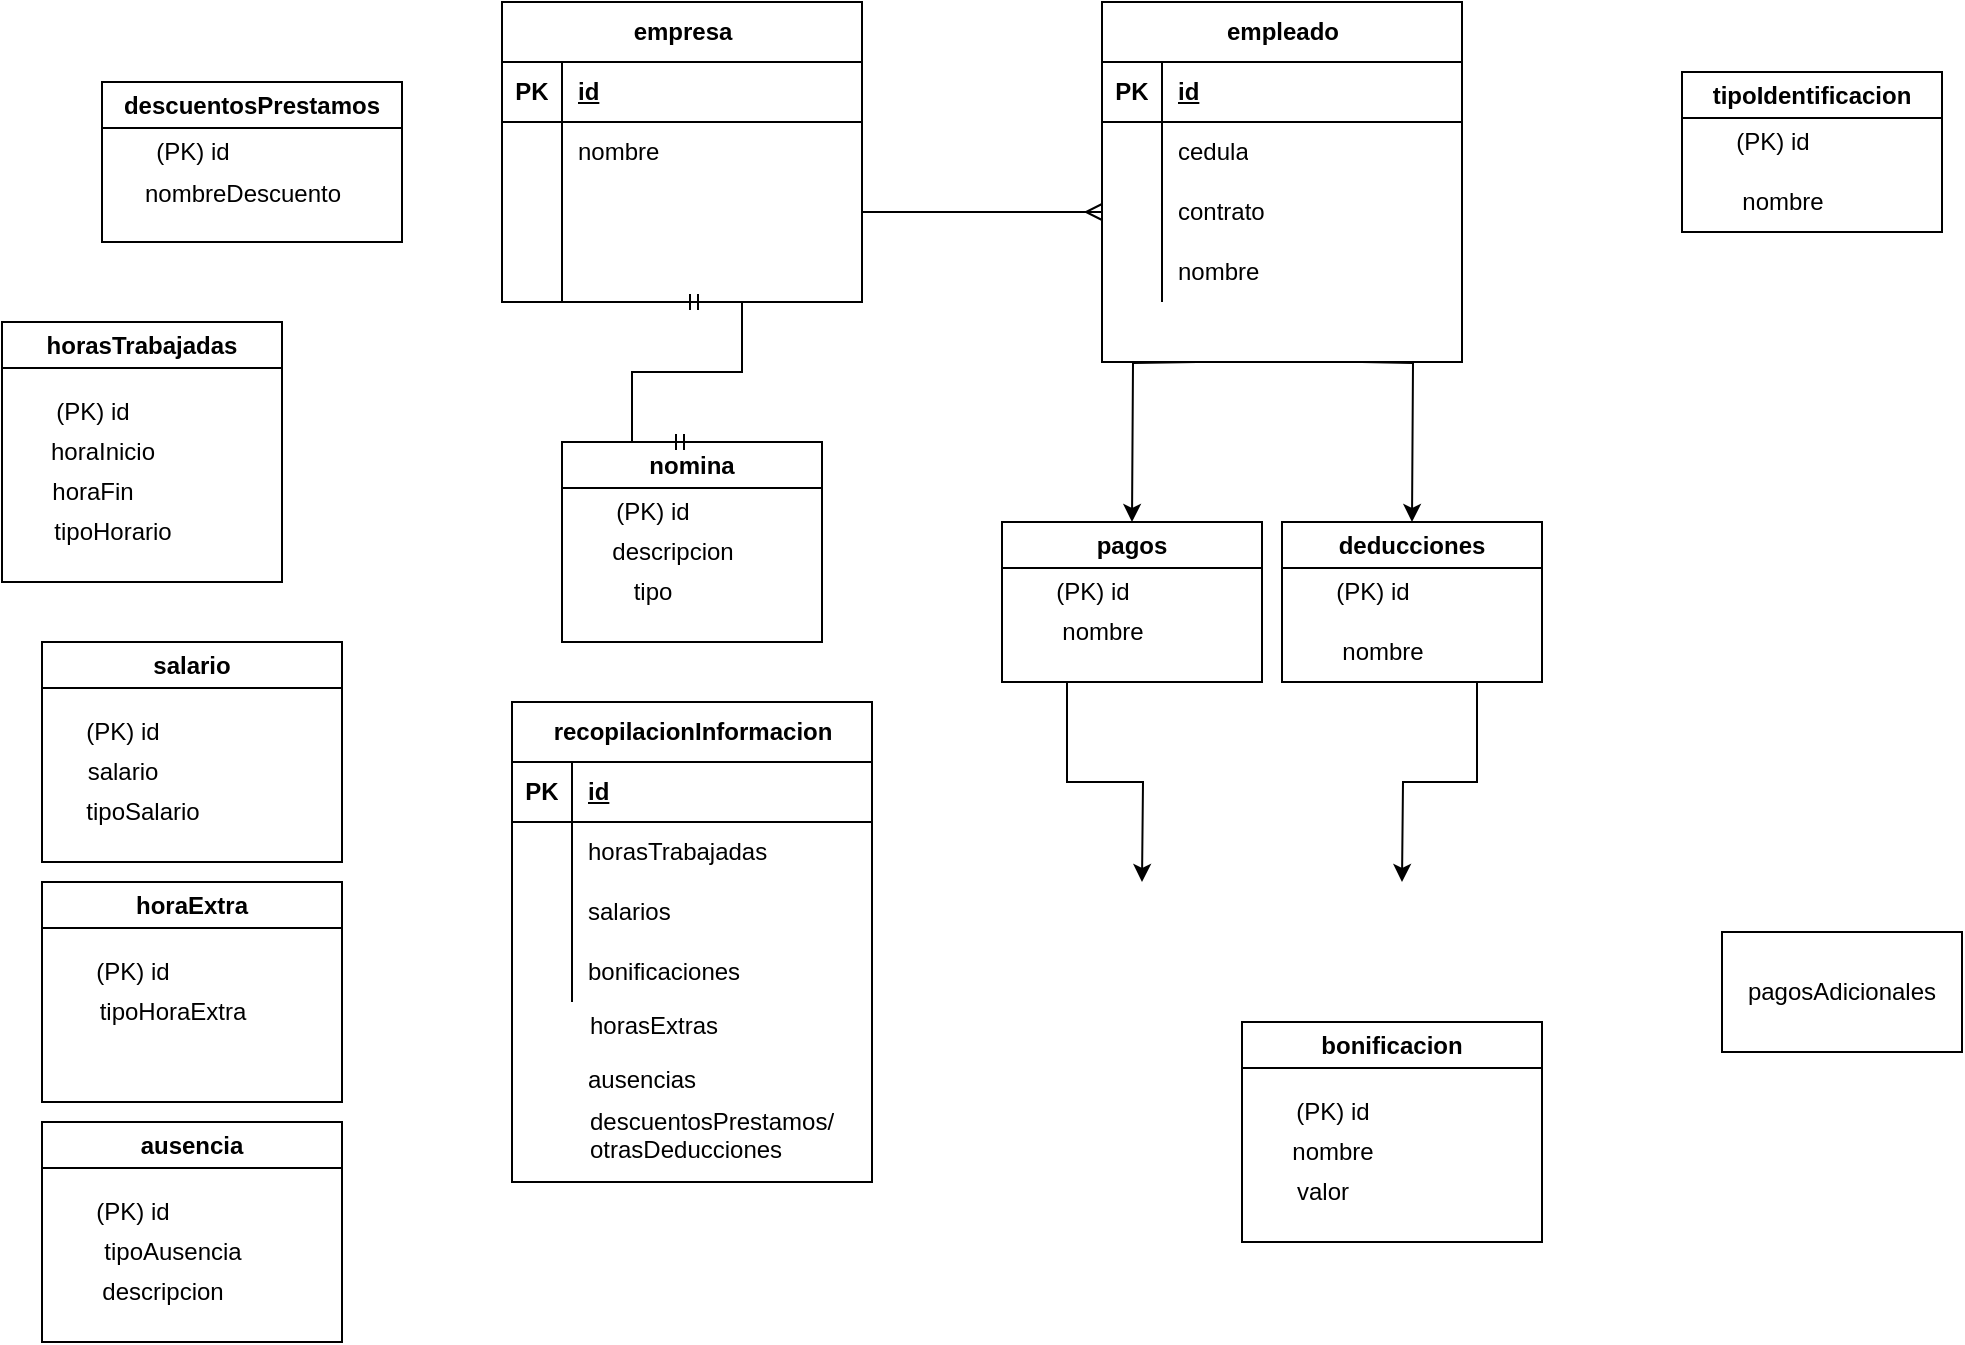 <mxfile version="21.7.1" type="github">
  <diagram name="Page-1" id="VHcLN4SMKUu-ofED9eXl">
    <mxGraphModel dx="1022" dy="1758" grid="1" gridSize="10" guides="1" tooltips="1" connect="1" arrows="1" fold="1" page="1" pageScale="1" pageWidth="850" pageHeight="1100" math="0" shadow="0">
      <root>
        <mxCell id="0" />
        <mxCell id="1" parent="0" />
        <mxCell id="JGTxiaLCYtGQJOwVg4x5-11" style="edgeStyle=orthogonalEdgeStyle;rounded=0;orthogonalLoop=1;jettySize=auto;html=1;exitX=0.25;exitY=1;exitDx=0;exitDy=0;entryX=0.5;entryY=0;entryDx=0;entryDy=0;" parent="1" edge="1">
          <mxGeometry relative="1" as="geometry">
            <mxPoint x="647.5" y="160" as="sourcePoint" />
            <mxPoint x="615" y="240" as="targetPoint" />
          </mxGeometry>
        </mxCell>
        <mxCell id="JGTxiaLCYtGQJOwVg4x5-12" style="edgeStyle=orthogonalEdgeStyle;rounded=0;orthogonalLoop=1;jettySize=auto;html=1;entryX=0.5;entryY=0;entryDx=0;entryDy=0;" parent="1" edge="1">
          <mxGeometry relative="1" as="geometry">
            <mxPoint x="730" y="160" as="sourcePoint" />
            <mxPoint x="755" y="240" as="targetPoint" />
          </mxGeometry>
        </mxCell>
        <mxCell id="JGTxiaLCYtGQJOwVg4x5-13" value="pagosAdicionales" style="rounded=0;whiteSpace=wrap;html=1;" parent="1" vertex="1">
          <mxGeometry x="910" y="445" width="120" height="60" as="geometry" />
        </mxCell>
        <mxCell id="lwzCmDl-040L7prPzngx-3" value="horasTrabajadas" style="swimlane;whiteSpace=wrap;html=1;" parent="1" vertex="1">
          <mxGeometry x="50" y="140" width="140" height="130" as="geometry" />
        </mxCell>
        <mxCell id="lwzCmDl-040L7prPzngx-5" value="(PK) id" style="text;html=1;align=center;verticalAlign=middle;resizable=0;points=[];autosize=1;strokeColor=none;fillColor=none;" parent="lwzCmDl-040L7prPzngx-3" vertex="1">
          <mxGeometry x="15" y="30" width="60" height="30" as="geometry" />
        </mxCell>
        <mxCell id="lwzCmDl-040L7prPzngx-7" value="tipoHorario" style="text;html=1;align=center;verticalAlign=middle;resizable=0;points=[];autosize=1;strokeColor=none;fillColor=none;" parent="lwzCmDl-040L7prPzngx-3" vertex="1">
          <mxGeometry x="15" y="90" width="80" height="30" as="geometry" />
        </mxCell>
        <mxCell id="lwzCmDl-040L7prPzngx-12" value="horaInicio" style="text;html=1;align=center;verticalAlign=middle;resizable=0;points=[];autosize=1;strokeColor=none;fillColor=none;" parent="lwzCmDl-040L7prPzngx-3" vertex="1">
          <mxGeometry x="10" y="50" width="80" height="30" as="geometry" />
        </mxCell>
        <mxCell id="lwzCmDl-040L7prPzngx-13" value="horaFin" style="text;html=1;align=center;verticalAlign=middle;resizable=0;points=[];autosize=1;strokeColor=none;fillColor=none;" parent="lwzCmDl-040L7prPzngx-3" vertex="1">
          <mxGeometry x="15" y="70" width="60" height="30" as="geometry" />
        </mxCell>
        <mxCell id="lwzCmDl-040L7prPzngx-4" value="salario" style="swimlane;whiteSpace=wrap;html=1;" parent="1" vertex="1">
          <mxGeometry x="70" y="300" width="150" height="110" as="geometry" />
        </mxCell>
        <mxCell id="lwzCmDl-040L7prPzngx-9" value="salario" style="text;html=1;align=center;verticalAlign=middle;resizable=0;points=[];autosize=1;strokeColor=none;fillColor=none;" parent="lwzCmDl-040L7prPzngx-4" vertex="1">
          <mxGeometry x="10" y="50" width="60" height="30" as="geometry" />
        </mxCell>
        <mxCell id="lwzCmDl-040L7prPzngx-10" value="(PK) id" style="text;html=1;align=center;verticalAlign=middle;resizable=0;points=[];autosize=1;strokeColor=none;fillColor=none;" parent="lwzCmDl-040L7prPzngx-4" vertex="1">
          <mxGeometry x="10" y="30" width="60" height="30" as="geometry" />
        </mxCell>
        <mxCell id="lwzCmDl-040L7prPzngx-11" value="tipoSalario" style="text;html=1;align=center;verticalAlign=middle;resizable=0;points=[];autosize=1;strokeColor=none;fillColor=none;" parent="lwzCmDl-040L7prPzngx-4" vertex="1">
          <mxGeometry x="10" y="70" width="80" height="30" as="geometry" />
        </mxCell>
        <mxCell id="lwzCmDl-040L7prPzngx-14" value="bonificacion" style="swimlane;whiteSpace=wrap;html=1;startSize=23;" parent="1" vertex="1">
          <mxGeometry x="670" y="490" width="150" height="110" as="geometry" />
        </mxCell>
        <mxCell id="lwzCmDl-040L7prPzngx-15" value="nombre" style="text;html=1;align=center;verticalAlign=middle;resizable=0;points=[];autosize=1;strokeColor=none;fillColor=none;" parent="lwzCmDl-040L7prPzngx-14" vertex="1">
          <mxGeometry x="15" y="50" width="60" height="30" as="geometry" />
        </mxCell>
        <mxCell id="lwzCmDl-040L7prPzngx-16" value="(PK) id" style="text;html=1;align=center;verticalAlign=middle;resizable=0;points=[];autosize=1;strokeColor=none;fillColor=none;" parent="lwzCmDl-040L7prPzngx-14" vertex="1">
          <mxGeometry x="15" y="30" width="60" height="30" as="geometry" />
        </mxCell>
        <mxCell id="lwzCmDl-040L7prPzngx-17" value="valor" style="text;html=1;align=center;verticalAlign=middle;resizable=0;points=[];autosize=1;strokeColor=none;fillColor=none;" parent="lwzCmDl-040L7prPzngx-14" vertex="1">
          <mxGeometry x="15" y="70" width="50" height="30" as="geometry" />
        </mxCell>
        <mxCell id="lwzCmDl-040L7prPzngx-18" value="horaExtra" style="swimlane;whiteSpace=wrap;html=1;startSize=23;" parent="1" vertex="1">
          <mxGeometry x="70" y="420" width="150" height="110" as="geometry" />
        </mxCell>
        <mxCell id="lwzCmDl-040L7prPzngx-19" value="tipoHoraExtra" style="text;html=1;align=center;verticalAlign=middle;resizable=0;points=[];autosize=1;strokeColor=none;fillColor=none;" parent="lwzCmDl-040L7prPzngx-18" vertex="1">
          <mxGeometry x="15" y="50" width="100" height="30" as="geometry" />
        </mxCell>
        <mxCell id="lwzCmDl-040L7prPzngx-20" value="(PK) id" style="text;html=1;align=center;verticalAlign=middle;resizable=0;points=[];autosize=1;strokeColor=none;fillColor=none;" parent="lwzCmDl-040L7prPzngx-18" vertex="1">
          <mxGeometry x="15" y="30" width="60" height="30" as="geometry" />
        </mxCell>
        <mxCell id="lwzCmDl-040L7prPzngx-28" value="tipoIdentificacion" style="swimlane;whiteSpace=wrap;html=1;startSize=23;" parent="1" vertex="1">
          <mxGeometry x="890" y="15" width="130" height="80" as="geometry" />
        </mxCell>
        <mxCell id="lwzCmDl-040L7prPzngx-30" value="(PK) id" style="text;html=1;align=center;verticalAlign=middle;resizable=0;points=[];autosize=1;strokeColor=none;fillColor=none;" parent="lwzCmDl-040L7prPzngx-28" vertex="1">
          <mxGeometry x="15" y="20" width="60" height="30" as="geometry" />
        </mxCell>
        <mxCell id="lwzCmDl-040L7prPzngx-31" value="nombre" style="text;html=1;align=center;verticalAlign=middle;resizable=0;points=[];autosize=1;strokeColor=none;fillColor=none;" parent="lwzCmDl-040L7prPzngx-28" vertex="1">
          <mxGeometry x="20" y="50" width="60" height="30" as="geometry" />
        </mxCell>
        <mxCell id="lLG38MTECN1gAV0qsMdm-7" style="edgeStyle=orthogonalEdgeStyle;rounded=0;orthogonalLoop=1;jettySize=auto;html=1;exitX=0.25;exitY=1;exitDx=0;exitDy=0;entryX=0;entryY=0.5;entryDx=0;entryDy=0;" edge="1" parent="1" source="lwzCmDl-040L7prPzngx-36">
          <mxGeometry relative="1" as="geometry">
            <mxPoint x="620" y="420" as="targetPoint" />
          </mxGeometry>
        </mxCell>
        <mxCell id="lwzCmDl-040L7prPzngx-36" value="pagos" style="swimlane;whiteSpace=wrap;html=1;startSize=23;" parent="1" vertex="1">
          <mxGeometry x="550" y="240" width="130" height="80" as="geometry" />
        </mxCell>
        <mxCell id="lwzCmDl-040L7prPzngx-37" value="(PK) id" style="text;html=1;align=center;verticalAlign=middle;resizable=0;points=[];autosize=1;strokeColor=none;fillColor=none;" parent="lwzCmDl-040L7prPzngx-36" vertex="1">
          <mxGeometry x="15" y="20" width="60" height="30" as="geometry" />
        </mxCell>
        <mxCell id="lwzCmDl-040L7prPzngx-38" value="nombre" style="text;html=1;align=center;verticalAlign=middle;resizable=0;points=[];autosize=1;strokeColor=none;fillColor=none;" parent="lwzCmDl-040L7prPzngx-36" vertex="1">
          <mxGeometry x="20" y="40" width="60" height="30" as="geometry" />
        </mxCell>
        <mxCell id="lLG38MTECN1gAV0qsMdm-8" style="edgeStyle=orthogonalEdgeStyle;rounded=0;orthogonalLoop=1;jettySize=auto;html=1;exitX=0.75;exitY=1;exitDx=0;exitDy=0;entryX=1;entryY=0.5;entryDx=0;entryDy=0;" edge="1" parent="1" source="lwzCmDl-040L7prPzngx-39">
          <mxGeometry relative="1" as="geometry">
            <mxPoint x="750" y="420" as="targetPoint" />
          </mxGeometry>
        </mxCell>
        <mxCell id="lwzCmDl-040L7prPzngx-39" value="deducciones" style="swimlane;whiteSpace=wrap;html=1;startSize=23;" parent="1" vertex="1">
          <mxGeometry x="690" y="240" width="130" height="80" as="geometry" />
        </mxCell>
        <mxCell id="lwzCmDl-040L7prPzngx-40" value="(PK) id" style="text;html=1;align=center;verticalAlign=middle;resizable=0;points=[];autosize=1;strokeColor=none;fillColor=none;" parent="lwzCmDl-040L7prPzngx-39" vertex="1">
          <mxGeometry x="15" y="20" width="60" height="30" as="geometry" />
        </mxCell>
        <mxCell id="lwzCmDl-040L7prPzngx-41" value="nombre" style="text;html=1;align=center;verticalAlign=middle;resizable=0;points=[];autosize=1;strokeColor=none;fillColor=none;" parent="lwzCmDl-040L7prPzngx-39" vertex="1">
          <mxGeometry x="20" y="50" width="60" height="30" as="geometry" />
        </mxCell>
        <mxCell id="lwzCmDl-040L7prPzngx-45" value="ausencia" style="swimlane;whiteSpace=wrap;html=1;startSize=23;" parent="1" vertex="1">
          <mxGeometry x="70" y="540" width="150" height="110" as="geometry" />
        </mxCell>
        <mxCell id="lwzCmDl-040L7prPzngx-46" value="tipoAusencia" style="text;html=1;align=center;verticalAlign=middle;resizable=0;points=[];autosize=1;strokeColor=none;fillColor=none;" parent="lwzCmDl-040L7prPzngx-45" vertex="1">
          <mxGeometry x="20" y="50" width="90" height="30" as="geometry" />
        </mxCell>
        <mxCell id="lwzCmDl-040L7prPzngx-47" value="(PK) id" style="text;html=1;align=center;verticalAlign=middle;resizable=0;points=[];autosize=1;strokeColor=none;fillColor=none;" parent="lwzCmDl-040L7prPzngx-45" vertex="1">
          <mxGeometry x="15" y="30" width="60" height="30" as="geometry" />
        </mxCell>
        <mxCell id="lwzCmDl-040L7prPzngx-48" value="descripcion" style="text;html=1;align=center;verticalAlign=middle;resizable=0;points=[];autosize=1;strokeColor=none;fillColor=none;" parent="lwzCmDl-040L7prPzngx-45" vertex="1">
          <mxGeometry x="20" y="70" width="80" height="30" as="geometry" />
        </mxCell>
        <mxCell id="lLG38MTECN1gAV0qsMdm-1" value="descuentosPrestamos" style="swimlane;whiteSpace=wrap;html=1;startSize=23;" vertex="1" parent="1">
          <mxGeometry x="100" y="20" width="150" height="80" as="geometry" />
        </mxCell>
        <mxCell id="lLG38MTECN1gAV0qsMdm-2" value="(PK) id" style="text;html=1;align=center;verticalAlign=middle;resizable=0;points=[];autosize=1;strokeColor=none;fillColor=none;" vertex="1" parent="lLG38MTECN1gAV0qsMdm-1">
          <mxGeometry x="15" y="20" width="60" height="30" as="geometry" />
        </mxCell>
        <mxCell id="lLG38MTECN1gAV0qsMdm-3" value="nombreDescuento" style="text;html=1;align=center;verticalAlign=middle;resizable=0;points=[];autosize=1;strokeColor=none;fillColor=none;" vertex="1" parent="lLG38MTECN1gAV0qsMdm-1">
          <mxGeometry x="10" y="41" width="120" height="30" as="geometry" />
        </mxCell>
        <mxCell id="lLG38MTECN1gAV0qsMdm-9" value="empleado" style="shape=table;startSize=30;container=1;collapsible=1;childLayout=tableLayout;fixedRows=1;rowLines=0;fontStyle=1;align=center;resizeLast=1;html=1;" vertex="1" parent="1">
          <mxGeometry x="600" y="-20" width="180" height="180" as="geometry" />
        </mxCell>
        <mxCell id="lLG38MTECN1gAV0qsMdm-10" value="" style="shape=tableRow;horizontal=0;startSize=0;swimlaneHead=0;swimlaneBody=0;fillColor=none;collapsible=0;dropTarget=0;points=[[0,0.5],[1,0.5]];portConstraint=eastwest;top=0;left=0;right=0;bottom=1;" vertex="1" parent="lLG38MTECN1gAV0qsMdm-9">
          <mxGeometry y="30" width="180" height="30" as="geometry" />
        </mxCell>
        <mxCell id="lLG38MTECN1gAV0qsMdm-11" value="PK" style="shape=partialRectangle;connectable=0;fillColor=none;top=0;left=0;bottom=0;right=0;fontStyle=1;overflow=hidden;whiteSpace=wrap;html=1;" vertex="1" parent="lLG38MTECN1gAV0qsMdm-10">
          <mxGeometry width="30" height="30" as="geometry">
            <mxRectangle width="30" height="30" as="alternateBounds" />
          </mxGeometry>
        </mxCell>
        <mxCell id="lLG38MTECN1gAV0qsMdm-12" value="id" style="shape=partialRectangle;connectable=0;fillColor=none;top=0;left=0;bottom=0;right=0;align=left;spacingLeft=6;fontStyle=5;overflow=hidden;whiteSpace=wrap;html=1;" vertex="1" parent="lLG38MTECN1gAV0qsMdm-10">
          <mxGeometry x="30" width="150" height="30" as="geometry">
            <mxRectangle width="150" height="30" as="alternateBounds" />
          </mxGeometry>
        </mxCell>
        <mxCell id="lLG38MTECN1gAV0qsMdm-13" value="" style="shape=tableRow;horizontal=0;startSize=0;swimlaneHead=0;swimlaneBody=0;fillColor=none;collapsible=0;dropTarget=0;points=[[0,0.5],[1,0.5]];portConstraint=eastwest;top=0;left=0;right=0;bottom=0;" vertex="1" parent="lLG38MTECN1gAV0qsMdm-9">
          <mxGeometry y="60" width="180" height="30" as="geometry" />
        </mxCell>
        <mxCell id="lLG38MTECN1gAV0qsMdm-14" value="" style="shape=partialRectangle;connectable=0;fillColor=none;top=0;left=0;bottom=0;right=0;editable=1;overflow=hidden;whiteSpace=wrap;html=1;" vertex="1" parent="lLG38MTECN1gAV0qsMdm-13">
          <mxGeometry width="30" height="30" as="geometry">
            <mxRectangle width="30" height="30" as="alternateBounds" />
          </mxGeometry>
        </mxCell>
        <mxCell id="lLG38MTECN1gAV0qsMdm-15" value="cedula" style="shape=partialRectangle;connectable=0;fillColor=none;top=0;left=0;bottom=0;right=0;align=left;spacingLeft=6;overflow=hidden;whiteSpace=wrap;html=1;" vertex="1" parent="lLG38MTECN1gAV0qsMdm-13">
          <mxGeometry x="30" width="150" height="30" as="geometry">
            <mxRectangle width="150" height="30" as="alternateBounds" />
          </mxGeometry>
        </mxCell>
        <mxCell id="lLG38MTECN1gAV0qsMdm-16" value="" style="shape=tableRow;horizontal=0;startSize=0;swimlaneHead=0;swimlaneBody=0;fillColor=none;collapsible=0;dropTarget=0;points=[[0,0.5],[1,0.5]];portConstraint=eastwest;top=0;left=0;right=0;bottom=0;" vertex="1" parent="lLG38MTECN1gAV0qsMdm-9">
          <mxGeometry y="90" width="180" height="30" as="geometry" />
        </mxCell>
        <mxCell id="lLG38MTECN1gAV0qsMdm-17" value="" style="shape=partialRectangle;connectable=0;fillColor=none;top=0;left=0;bottom=0;right=0;editable=1;overflow=hidden;whiteSpace=wrap;html=1;" vertex="1" parent="lLG38MTECN1gAV0qsMdm-16">
          <mxGeometry width="30" height="30" as="geometry">
            <mxRectangle width="30" height="30" as="alternateBounds" />
          </mxGeometry>
        </mxCell>
        <mxCell id="lLG38MTECN1gAV0qsMdm-18" value="contrato" style="shape=partialRectangle;connectable=0;fillColor=none;top=0;left=0;bottom=0;right=0;align=left;spacingLeft=6;overflow=hidden;whiteSpace=wrap;html=1;" vertex="1" parent="lLG38MTECN1gAV0qsMdm-16">
          <mxGeometry x="30" width="150" height="30" as="geometry">
            <mxRectangle width="150" height="30" as="alternateBounds" />
          </mxGeometry>
        </mxCell>
        <mxCell id="lLG38MTECN1gAV0qsMdm-19" value="" style="shape=tableRow;horizontal=0;startSize=0;swimlaneHead=0;swimlaneBody=0;fillColor=none;collapsible=0;dropTarget=0;points=[[0,0.5],[1,0.5]];portConstraint=eastwest;top=0;left=0;right=0;bottom=0;" vertex="1" parent="lLG38MTECN1gAV0qsMdm-9">
          <mxGeometry y="120" width="180" height="30" as="geometry" />
        </mxCell>
        <mxCell id="lLG38MTECN1gAV0qsMdm-20" value="" style="shape=partialRectangle;connectable=0;fillColor=none;top=0;left=0;bottom=0;right=0;editable=1;overflow=hidden;whiteSpace=wrap;html=1;" vertex="1" parent="lLG38MTECN1gAV0qsMdm-19">
          <mxGeometry width="30" height="30" as="geometry">
            <mxRectangle width="30" height="30" as="alternateBounds" />
          </mxGeometry>
        </mxCell>
        <mxCell id="lLG38MTECN1gAV0qsMdm-21" value="nombre" style="shape=partialRectangle;connectable=0;fillColor=none;top=0;left=0;bottom=0;right=0;align=left;spacingLeft=6;overflow=hidden;whiteSpace=wrap;html=1;" vertex="1" parent="lLG38MTECN1gAV0qsMdm-19">
          <mxGeometry x="30" width="150" height="30" as="geometry">
            <mxRectangle width="150" height="30" as="alternateBounds" />
          </mxGeometry>
        </mxCell>
        <mxCell id="lLG38MTECN1gAV0qsMdm-23" value="empresa" style="shape=table;startSize=30;container=1;collapsible=1;childLayout=tableLayout;fixedRows=1;rowLines=0;fontStyle=1;align=center;resizeLast=1;html=1;" vertex="1" parent="1">
          <mxGeometry x="300" y="-20" width="180" height="150" as="geometry" />
        </mxCell>
        <mxCell id="lLG38MTECN1gAV0qsMdm-24" value="" style="shape=tableRow;horizontal=0;startSize=0;swimlaneHead=0;swimlaneBody=0;fillColor=none;collapsible=0;dropTarget=0;points=[[0,0.5],[1,0.5]];portConstraint=eastwest;top=0;left=0;right=0;bottom=1;" vertex="1" parent="lLG38MTECN1gAV0qsMdm-23">
          <mxGeometry y="30" width="180" height="30" as="geometry" />
        </mxCell>
        <mxCell id="lLG38MTECN1gAV0qsMdm-25" value="PK" style="shape=partialRectangle;connectable=0;fillColor=none;top=0;left=0;bottom=0;right=0;fontStyle=1;overflow=hidden;whiteSpace=wrap;html=1;" vertex="1" parent="lLG38MTECN1gAV0qsMdm-24">
          <mxGeometry width="30" height="30" as="geometry">
            <mxRectangle width="30" height="30" as="alternateBounds" />
          </mxGeometry>
        </mxCell>
        <mxCell id="lLG38MTECN1gAV0qsMdm-26" value="id" style="shape=partialRectangle;connectable=0;fillColor=none;top=0;left=0;bottom=0;right=0;align=left;spacingLeft=6;fontStyle=5;overflow=hidden;whiteSpace=wrap;html=1;" vertex="1" parent="lLG38MTECN1gAV0qsMdm-24">
          <mxGeometry x="30" width="150" height="30" as="geometry">
            <mxRectangle width="150" height="30" as="alternateBounds" />
          </mxGeometry>
        </mxCell>
        <mxCell id="lLG38MTECN1gAV0qsMdm-27" value="" style="shape=tableRow;horizontal=0;startSize=0;swimlaneHead=0;swimlaneBody=0;fillColor=none;collapsible=0;dropTarget=0;points=[[0,0.5],[1,0.5]];portConstraint=eastwest;top=0;left=0;right=0;bottom=0;" vertex="1" parent="lLG38MTECN1gAV0qsMdm-23">
          <mxGeometry y="60" width="180" height="30" as="geometry" />
        </mxCell>
        <mxCell id="lLG38MTECN1gAV0qsMdm-28" value="" style="shape=partialRectangle;connectable=0;fillColor=none;top=0;left=0;bottom=0;right=0;editable=1;overflow=hidden;whiteSpace=wrap;html=1;" vertex="1" parent="lLG38MTECN1gAV0qsMdm-27">
          <mxGeometry width="30" height="30" as="geometry">
            <mxRectangle width="30" height="30" as="alternateBounds" />
          </mxGeometry>
        </mxCell>
        <mxCell id="lLG38MTECN1gAV0qsMdm-29" value="nombre" style="shape=partialRectangle;connectable=0;fillColor=none;top=0;left=0;bottom=0;right=0;align=left;spacingLeft=6;overflow=hidden;whiteSpace=wrap;html=1;" vertex="1" parent="lLG38MTECN1gAV0qsMdm-27">
          <mxGeometry x="30" width="150" height="30" as="geometry">
            <mxRectangle width="150" height="30" as="alternateBounds" />
          </mxGeometry>
        </mxCell>
        <mxCell id="lLG38MTECN1gAV0qsMdm-30" value="" style="shape=tableRow;horizontal=0;startSize=0;swimlaneHead=0;swimlaneBody=0;fillColor=none;collapsible=0;dropTarget=0;points=[[0,0.5],[1,0.5]];portConstraint=eastwest;top=0;left=0;right=0;bottom=0;" vertex="1" parent="lLG38MTECN1gAV0qsMdm-23">
          <mxGeometry y="90" width="180" height="30" as="geometry" />
        </mxCell>
        <mxCell id="lLG38MTECN1gAV0qsMdm-31" value="" style="shape=partialRectangle;connectable=0;fillColor=none;top=0;left=0;bottom=0;right=0;editable=1;overflow=hidden;whiteSpace=wrap;html=1;" vertex="1" parent="lLG38MTECN1gAV0qsMdm-30">
          <mxGeometry width="30" height="30" as="geometry">
            <mxRectangle width="30" height="30" as="alternateBounds" />
          </mxGeometry>
        </mxCell>
        <mxCell id="lLG38MTECN1gAV0qsMdm-32" value="" style="shape=partialRectangle;connectable=0;fillColor=none;top=0;left=0;bottom=0;right=0;align=left;spacingLeft=6;overflow=hidden;whiteSpace=wrap;html=1;" vertex="1" parent="lLG38MTECN1gAV0qsMdm-30">
          <mxGeometry x="30" width="150" height="30" as="geometry">
            <mxRectangle width="150" height="30" as="alternateBounds" />
          </mxGeometry>
        </mxCell>
        <mxCell id="lLG38MTECN1gAV0qsMdm-33" value="" style="shape=tableRow;horizontal=0;startSize=0;swimlaneHead=0;swimlaneBody=0;fillColor=none;collapsible=0;dropTarget=0;points=[[0,0.5],[1,0.5]];portConstraint=eastwest;top=0;left=0;right=0;bottom=0;" vertex="1" parent="lLG38MTECN1gAV0qsMdm-23">
          <mxGeometry y="120" width="180" height="30" as="geometry" />
        </mxCell>
        <mxCell id="lLG38MTECN1gAV0qsMdm-34" value="" style="shape=partialRectangle;connectable=0;fillColor=none;top=0;left=0;bottom=0;right=0;editable=1;overflow=hidden;whiteSpace=wrap;html=1;" vertex="1" parent="lLG38MTECN1gAV0qsMdm-33">
          <mxGeometry width="30" height="30" as="geometry">
            <mxRectangle width="30" height="30" as="alternateBounds" />
          </mxGeometry>
        </mxCell>
        <mxCell id="lLG38MTECN1gAV0qsMdm-35" value="" style="shape=partialRectangle;connectable=0;fillColor=none;top=0;left=0;bottom=0;right=0;align=left;spacingLeft=6;overflow=hidden;whiteSpace=wrap;html=1;" vertex="1" parent="lLG38MTECN1gAV0qsMdm-33">
          <mxGeometry x="30" width="150" height="30" as="geometry">
            <mxRectangle width="150" height="30" as="alternateBounds" />
          </mxGeometry>
        </mxCell>
        <mxCell id="lLG38MTECN1gAV0qsMdm-37" value="" style="edgeStyle=entityRelationEdgeStyle;fontSize=12;html=1;endArrow=ERmany;rounded=0;exitX=1;exitY=0.5;exitDx=0;exitDy=0;entryX=0;entryY=0.5;entryDx=0;entryDy=0;" edge="1" parent="1" source="lLG38MTECN1gAV0qsMdm-30" target="lLG38MTECN1gAV0qsMdm-16">
          <mxGeometry width="100" height="100" relative="1" as="geometry">
            <mxPoint x="495" y="100" as="sourcePoint" />
            <mxPoint x="595" as="targetPoint" />
          </mxGeometry>
        </mxCell>
        <mxCell id="lLG38MTECN1gAV0qsMdm-38" value="nomina" style="swimlane;whiteSpace=wrap;html=1;startSize=23;" vertex="1" parent="1">
          <mxGeometry x="330" y="200" width="130" height="100" as="geometry" />
        </mxCell>
        <mxCell id="lLG38MTECN1gAV0qsMdm-39" value="(PK) id" style="text;html=1;align=center;verticalAlign=middle;resizable=0;points=[];autosize=1;strokeColor=none;fillColor=none;" vertex="1" parent="lLG38MTECN1gAV0qsMdm-38">
          <mxGeometry x="15" y="20" width="60" height="30" as="geometry" />
        </mxCell>
        <mxCell id="lLG38MTECN1gAV0qsMdm-40" value="descripcion" style="text;html=1;align=center;verticalAlign=middle;resizable=0;points=[];autosize=1;strokeColor=none;fillColor=none;" vertex="1" parent="lLG38MTECN1gAV0qsMdm-38">
          <mxGeometry x="15" y="40" width="80" height="30" as="geometry" />
        </mxCell>
        <mxCell id="lLG38MTECN1gAV0qsMdm-41" value="tipo" style="text;html=1;align=center;verticalAlign=middle;resizable=0;points=[];autosize=1;strokeColor=none;fillColor=none;" vertex="1" parent="lLG38MTECN1gAV0qsMdm-38">
          <mxGeometry x="25" y="60" width="40" height="30" as="geometry" />
        </mxCell>
        <mxCell id="lLG38MTECN1gAV0qsMdm-42" value="" style="edgeStyle=entityRelationEdgeStyle;fontSize=12;html=1;endArrow=ERmandOne;startArrow=ERmandOne;rounded=0;entryX=0.5;entryY=0;entryDx=0;entryDy=0;" edge="1" parent="1" target="lLG38MTECN1gAV0qsMdm-38">
          <mxGeometry width="100" height="100" relative="1" as="geometry">
            <mxPoint x="390" y="130" as="sourcePoint" />
            <mxPoint x="580" y="210" as="targetPoint" />
            <Array as="points">
              <mxPoint x="392" y="170" />
            </Array>
          </mxGeometry>
        </mxCell>
        <mxCell id="lLG38MTECN1gAV0qsMdm-43" value="recopilacionInformacion" style="shape=table;startSize=30;container=1;collapsible=1;childLayout=tableLayout;fixedRows=1;rowLines=0;fontStyle=1;align=center;resizeLast=1;html=1;" vertex="1" parent="1">
          <mxGeometry x="305" y="330" width="180" height="240" as="geometry" />
        </mxCell>
        <mxCell id="lLG38MTECN1gAV0qsMdm-44" value="" style="shape=tableRow;horizontal=0;startSize=0;swimlaneHead=0;swimlaneBody=0;fillColor=none;collapsible=0;dropTarget=0;points=[[0,0.5],[1,0.5]];portConstraint=eastwest;top=0;left=0;right=0;bottom=1;" vertex="1" parent="lLG38MTECN1gAV0qsMdm-43">
          <mxGeometry y="30" width="180" height="30" as="geometry" />
        </mxCell>
        <mxCell id="lLG38MTECN1gAV0qsMdm-45" value="PK" style="shape=partialRectangle;connectable=0;fillColor=none;top=0;left=0;bottom=0;right=0;fontStyle=1;overflow=hidden;whiteSpace=wrap;html=1;" vertex="1" parent="lLG38MTECN1gAV0qsMdm-44">
          <mxGeometry width="30" height="30" as="geometry">
            <mxRectangle width="30" height="30" as="alternateBounds" />
          </mxGeometry>
        </mxCell>
        <mxCell id="lLG38MTECN1gAV0qsMdm-46" value="id" style="shape=partialRectangle;connectable=0;fillColor=none;top=0;left=0;bottom=0;right=0;align=left;spacingLeft=6;fontStyle=5;overflow=hidden;whiteSpace=wrap;html=1;" vertex="1" parent="lLG38MTECN1gAV0qsMdm-44">
          <mxGeometry x="30" width="150" height="30" as="geometry">
            <mxRectangle width="150" height="30" as="alternateBounds" />
          </mxGeometry>
        </mxCell>
        <mxCell id="lLG38MTECN1gAV0qsMdm-47" value="" style="shape=tableRow;horizontal=0;startSize=0;swimlaneHead=0;swimlaneBody=0;fillColor=none;collapsible=0;dropTarget=0;points=[[0,0.5],[1,0.5]];portConstraint=eastwest;top=0;left=0;right=0;bottom=0;" vertex="1" parent="lLG38MTECN1gAV0qsMdm-43">
          <mxGeometry y="60" width="180" height="30" as="geometry" />
        </mxCell>
        <mxCell id="lLG38MTECN1gAV0qsMdm-48" value="" style="shape=partialRectangle;connectable=0;fillColor=none;top=0;left=0;bottom=0;right=0;editable=1;overflow=hidden;whiteSpace=wrap;html=1;" vertex="1" parent="lLG38MTECN1gAV0qsMdm-47">
          <mxGeometry width="30" height="30" as="geometry">
            <mxRectangle width="30" height="30" as="alternateBounds" />
          </mxGeometry>
        </mxCell>
        <mxCell id="lLG38MTECN1gAV0qsMdm-49" value="horasTrabajadas" style="shape=partialRectangle;connectable=0;fillColor=none;top=0;left=0;bottom=0;right=0;align=left;spacingLeft=6;overflow=hidden;whiteSpace=wrap;html=1;" vertex="1" parent="lLG38MTECN1gAV0qsMdm-47">
          <mxGeometry x="30" width="150" height="30" as="geometry">
            <mxRectangle width="150" height="30" as="alternateBounds" />
          </mxGeometry>
        </mxCell>
        <mxCell id="lLG38MTECN1gAV0qsMdm-50" value="" style="shape=tableRow;horizontal=0;startSize=0;swimlaneHead=0;swimlaneBody=0;fillColor=none;collapsible=0;dropTarget=0;points=[[0,0.5],[1,0.5]];portConstraint=eastwest;top=0;left=0;right=0;bottom=0;" vertex="1" parent="lLG38MTECN1gAV0qsMdm-43">
          <mxGeometry y="90" width="180" height="30" as="geometry" />
        </mxCell>
        <mxCell id="lLG38MTECN1gAV0qsMdm-51" value="" style="shape=partialRectangle;connectable=0;fillColor=none;top=0;left=0;bottom=0;right=0;editable=1;overflow=hidden;whiteSpace=wrap;html=1;" vertex="1" parent="lLG38MTECN1gAV0qsMdm-50">
          <mxGeometry width="30" height="30" as="geometry">
            <mxRectangle width="30" height="30" as="alternateBounds" />
          </mxGeometry>
        </mxCell>
        <mxCell id="lLG38MTECN1gAV0qsMdm-52" value="salarios" style="shape=partialRectangle;connectable=0;fillColor=none;top=0;left=0;bottom=0;right=0;align=left;spacingLeft=6;overflow=hidden;whiteSpace=wrap;html=1;" vertex="1" parent="lLG38MTECN1gAV0qsMdm-50">
          <mxGeometry x="30" width="150" height="30" as="geometry">
            <mxRectangle width="150" height="30" as="alternateBounds" />
          </mxGeometry>
        </mxCell>
        <mxCell id="lLG38MTECN1gAV0qsMdm-53" value="" style="shape=tableRow;horizontal=0;startSize=0;swimlaneHead=0;swimlaneBody=0;fillColor=none;collapsible=0;dropTarget=0;points=[[0,0.5],[1,0.5]];portConstraint=eastwest;top=0;left=0;right=0;bottom=0;" vertex="1" parent="lLG38MTECN1gAV0qsMdm-43">
          <mxGeometry y="120" width="180" height="30" as="geometry" />
        </mxCell>
        <mxCell id="lLG38MTECN1gAV0qsMdm-54" value="" style="shape=partialRectangle;connectable=0;fillColor=none;top=0;left=0;bottom=0;right=0;editable=1;overflow=hidden;whiteSpace=wrap;html=1;" vertex="1" parent="lLG38MTECN1gAV0qsMdm-53">
          <mxGeometry width="30" height="30" as="geometry">
            <mxRectangle width="30" height="30" as="alternateBounds" />
          </mxGeometry>
        </mxCell>
        <mxCell id="lLG38MTECN1gAV0qsMdm-55" value="bonificaciones" style="shape=partialRectangle;connectable=0;fillColor=none;top=0;left=0;bottom=0;right=0;align=left;spacingLeft=6;overflow=hidden;whiteSpace=wrap;html=1;" vertex="1" parent="lLG38MTECN1gAV0qsMdm-53">
          <mxGeometry x="30" width="150" height="30" as="geometry">
            <mxRectangle width="150" height="30" as="alternateBounds" />
          </mxGeometry>
        </mxCell>
        <mxCell id="lLG38MTECN1gAV0qsMdm-56" value="" style="shape=tableRow;horizontal=0;startSize=0;swimlaneHead=0;swimlaneBody=0;fillColor=none;collapsible=0;dropTarget=0;points=[[0,0.5],[1,0.5]];portConstraint=eastwest;top=0;left=0;right=0;bottom=0;" vertex="1" parent="1">
          <mxGeometry x="306" y="480" width="180" height="30" as="geometry" />
        </mxCell>
        <mxCell id="lLG38MTECN1gAV0qsMdm-57" value="" style="shape=partialRectangle;connectable=0;fillColor=none;top=0;left=0;bottom=0;right=0;editable=1;overflow=hidden;whiteSpace=wrap;html=1;" vertex="1" parent="lLG38MTECN1gAV0qsMdm-56">
          <mxGeometry width="30" height="30" as="geometry">
            <mxRectangle width="30" height="30" as="alternateBounds" />
          </mxGeometry>
        </mxCell>
        <mxCell id="lLG38MTECN1gAV0qsMdm-58" value="horasExtras" style="shape=partialRectangle;connectable=0;fillColor=none;top=0;left=0;bottom=0;right=0;align=left;spacingLeft=6;overflow=hidden;whiteSpace=wrap;html=1;" vertex="1" parent="lLG38MTECN1gAV0qsMdm-56">
          <mxGeometry x="30" y="-3" width="150" height="30" as="geometry">
            <mxRectangle width="150" height="30" as="alternateBounds" />
          </mxGeometry>
        </mxCell>
        <mxCell id="lLG38MTECN1gAV0qsMdm-60" value="" style="shape=tableRow;horizontal=0;startSize=0;swimlaneHead=0;swimlaneBody=0;fillColor=none;collapsible=0;dropTarget=0;points=[[0,0.5],[1,0.5]];portConstraint=eastwest;top=0;left=0;right=0;bottom=0;" vertex="1" parent="1">
          <mxGeometry x="305" y="500" width="180" height="30" as="geometry" />
        </mxCell>
        <mxCell id="lLG38MTECN1gAV0qsMdm-61" value="" style="shape=partialRectangle;connectable=0;fillColor=none;top=0;left=0;bottom=0;right=0;editable=1;overflow=hidden;whiteSpace=wrap;html=1;" vertex="1" parent="lLG38MTECN1gAV0qsMdm-60">
          <mxGeometry width="30" height="30" as="geometry">
            <mxRectangle width="30" height="30" as="alternateBounds" />
          </mxGeometry>
        </mxCell>
        <mxCell id="lLG38MTECN1gAV0qsMdm-63" value="ausencias" style="shape=partialRectangle;connectable=0;fillColor=none;top=0;left=0;bottom=0;right=0;align=left;spacingLeft=6;overflow=hidden;whiteSpace=wrap;html=1;" vertex="1" parent="1">
          <mxGeometry x="335" y="504" width="150" height="30" as="geometry">
            <mxRectangle width="150" height="30" as="alternateBounds" />
          </mxGeometry>
        </mxCell>
        <mxCell id="lLG38MTECN1gAV0qsMdm-64" value="descuentosPrestamos/&lt;br&gt;otrasDeducciones" style="shape=partialRectangle;connectable=0;fillColor=none;top=0;left=0;bottom=0;right=0;align=left;spacingLeft=6;overflow=hidden;whiteSpace=wrap;html=1;" vertex="1" parent="1">
          <mxGeometry x="336" y="530" width="150" height="30" as="geometry">
            <mxRectangle width="150" height="30" as="alternateBounds" />
          </mxGeometry>
        </mxCell>
      </root>
    </mxGraphModel>
  </diagram>
</mxfile>
